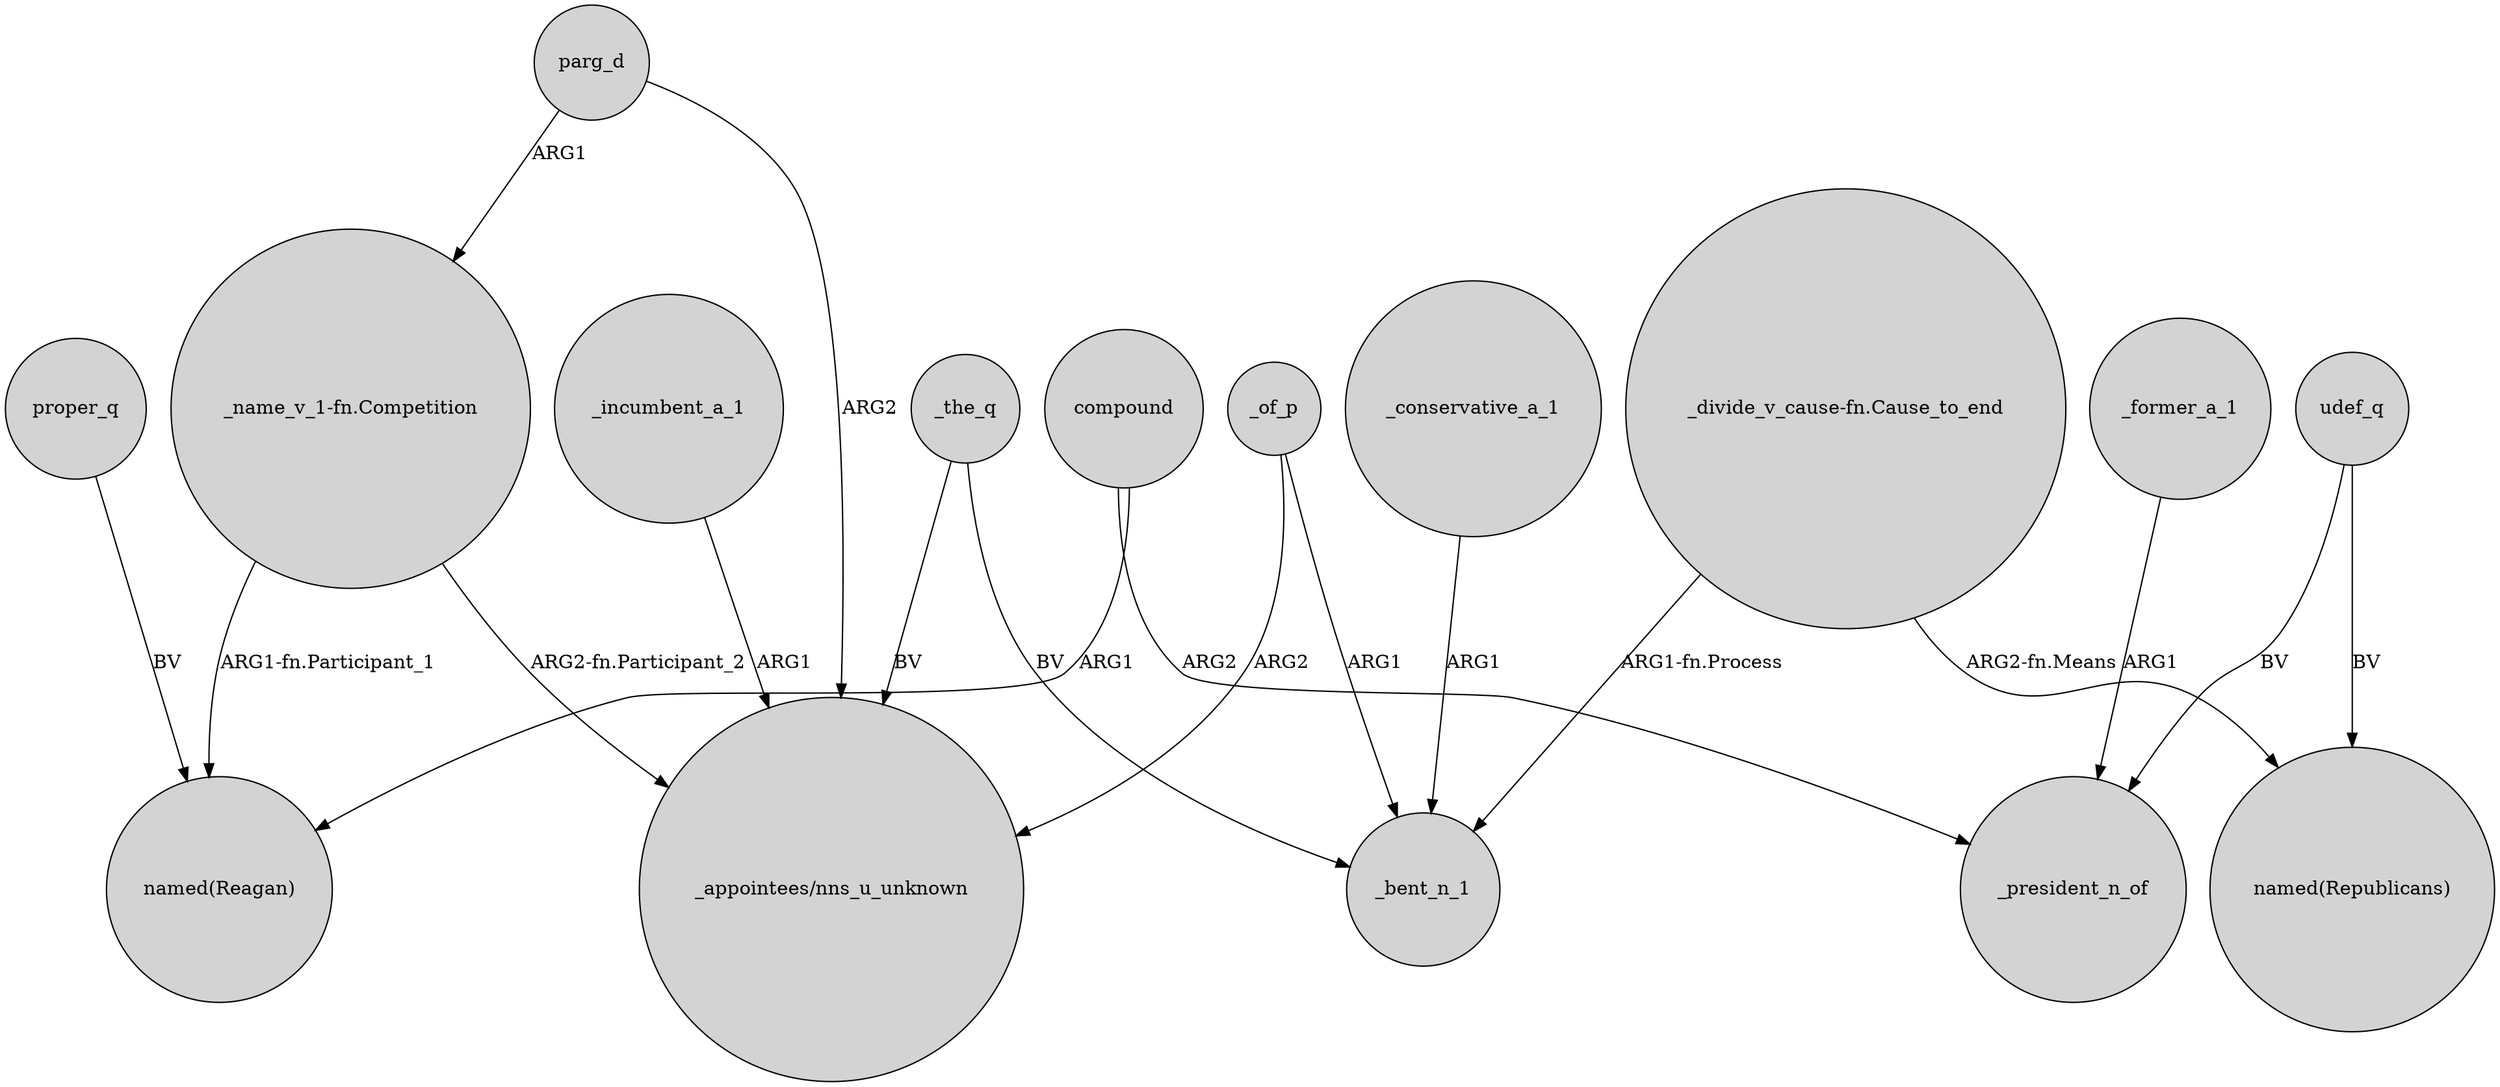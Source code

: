 digraph {
	node [shape=circle style=filled]
	compound -> "named(Reagan)" [label=ARG1]
	proper_q -> "named(Reagan)" [label=BV]
	compound -> _president_n_of [label=ARG2]
	udef_q -> "named(Republicans)" [label=BV]
	parg_d -> "_name_v_1-fn.Competition" [label=ARG1]
	_conservative_a_1 -> _bent_n_1 [label=ARG1]
	_the_q -> "_appointees/nns_u_unknown" [label=BV]
	"_name_v_1-fn.Competition" -> "named(Reagan)" [label="ARG1-fn.Participant_1"]
	udef_q -> _president_n_of [label=BV]
	_of_p -> _bent_n_1 [label=ARG1]
	"_divide_v_cause-fn.Cause_to_end" -> _bent_n_1 [label="ARG1-fn.Process"]
	_of_p -> "_appointees/nns_u_unknown" [label=ARG2]
	_the_q -> _bent_n_1 [label=BV]
	parg_d -> "_appointees/nns_u_unknown" [label=ARG2]
	_incumbent_a_1 -> "_appointees/nns_u_unknown" [label=ARG1]
	"_divide_v_cause-fn.Cause_to_end" -> "named(Republicans)" [label="ARG2-fn.Means"]
	_former_a_1 -> _president_n_of [label=ARG1]
	"_name_v_1-fn.Competition" -> "_appointees/nns_u_unknown" [label="ARG2-fn.Participant_2"]
}
